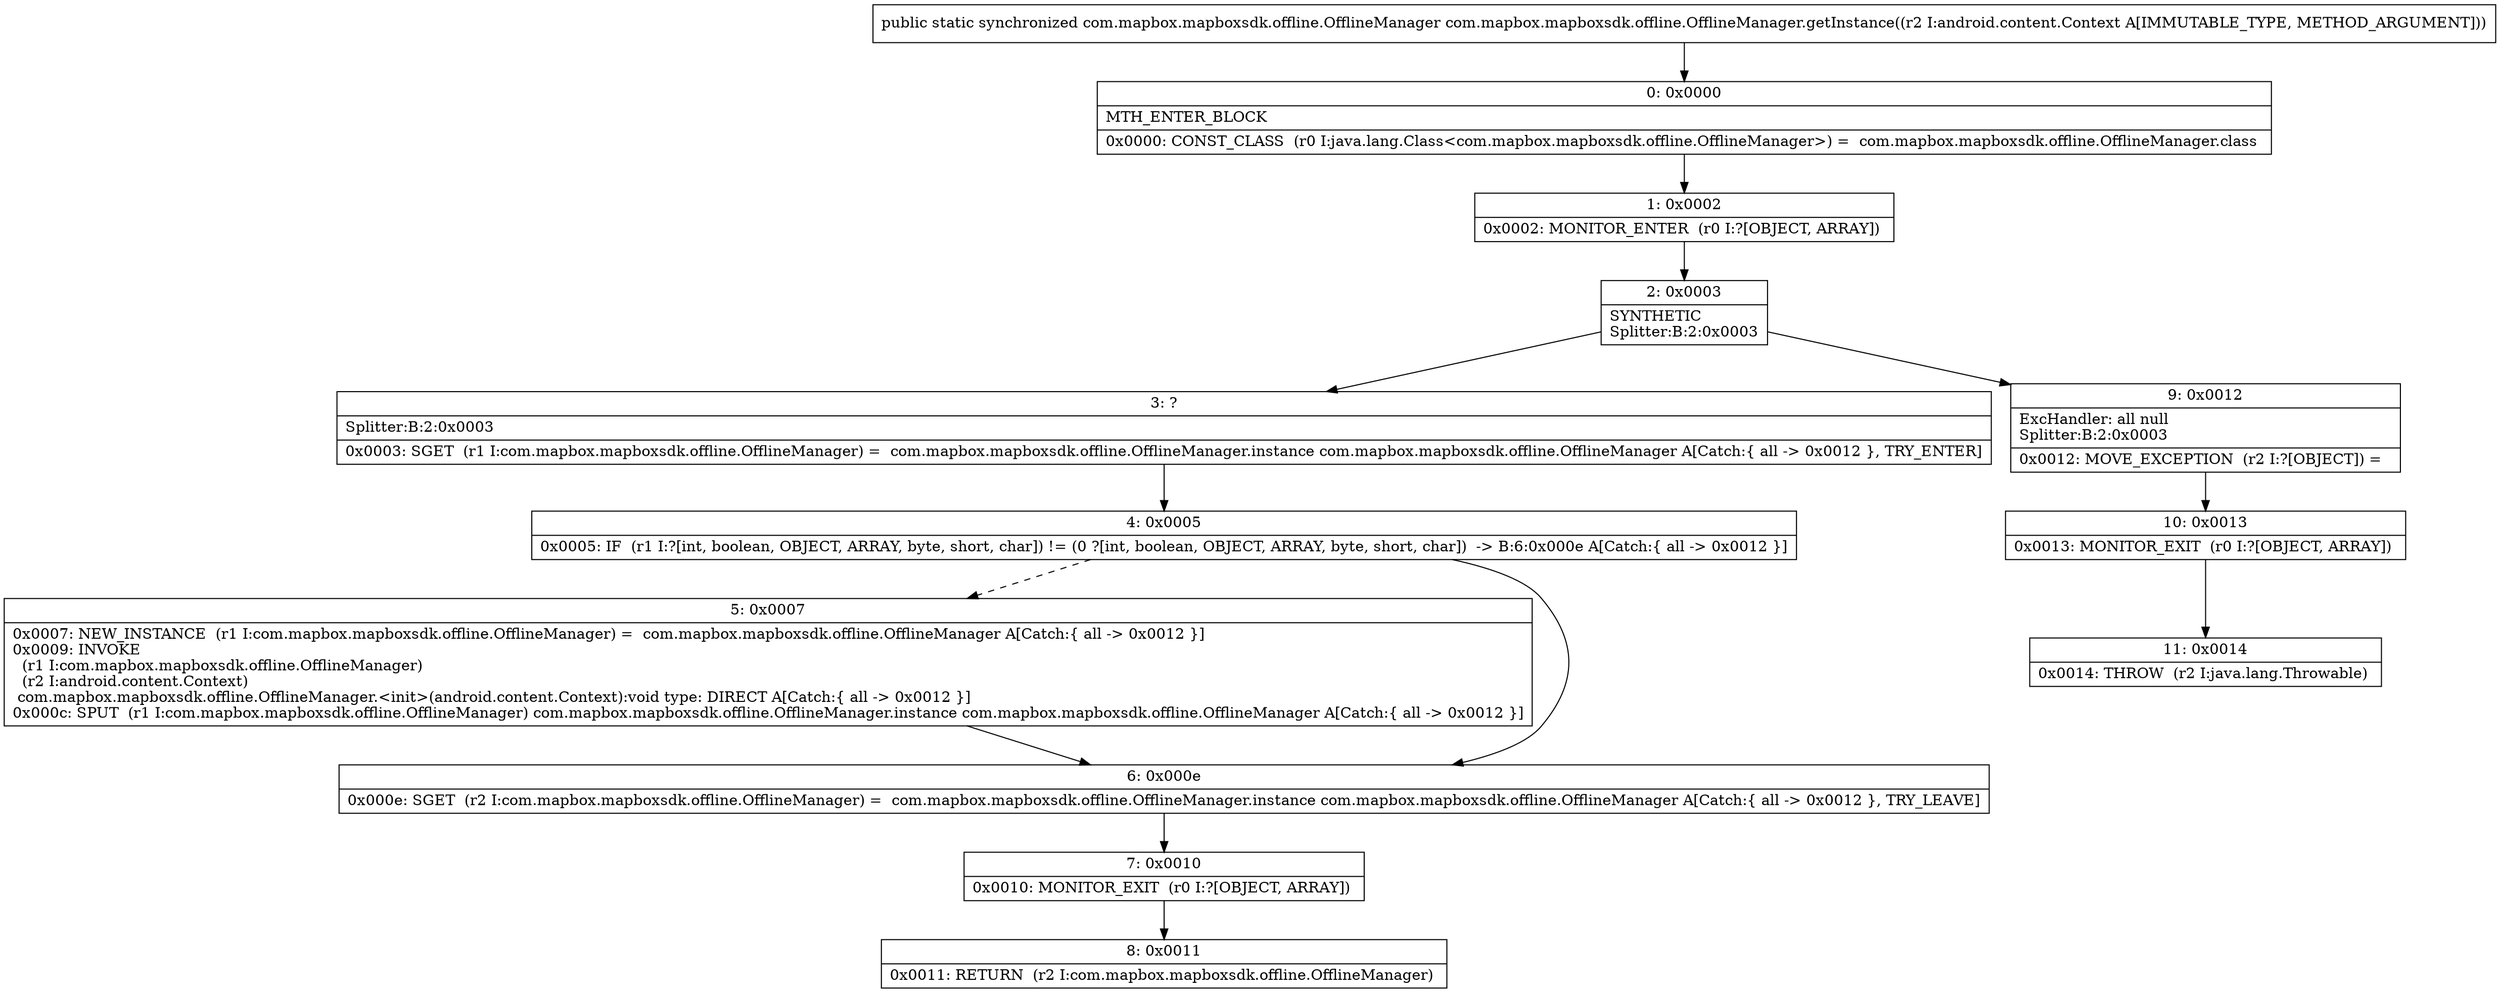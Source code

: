digraph "CFG forcom.mapbox.mapboxsdk.offline.OfflineManager.getInstance(Landroid\/content\/Context;)Lcom\/mapbox\/mapboxsdk\/offline\/OfflineManager;" {
Node_0 [shape=record,label="{0\:\ 0x0000|MTH_ENTER_BLOCK\l|0x0000: CONST_CLASS  (r0 I:java.lang.Class\<com.mapbox.mapboxsdk.offline.OfflineManager\>) =  com.mapbox.mapboxsdk.offline.OfflineManager.class \l}"];
Node_1 [shape=record,label="{1\:\ 0x0002|0x0002: MONITOR_ENTER  (r0 I:?[OBJECT, ARRAY]) \l}"];
Node_2 [shape=record,label="{2\:\ 0x0003|SYNTHETIC\lSplitter:B:2:0x0003\l}"];
Node_3 [shape=record,label="{3\:\ ?|Splitter:B:2:0x0003\l|0x0003: SGET  (r1 I:com.mapbox.mapboxsdk.offline.OfflineManager) =  com.mapbox.mapboxsdk.offline.OfflineManager.instance com.mapbox.mapboxsdk.offline.OfflineManager A[Catch:\{ all \-\> 0x0012 \}, TRY_ENTER]\l}"];
Node_4 [shape=record,label="{4\:\ 0x0005|0x0005: IF  (r1 I:?[int, boolean, OBJECT, ARRAY, byte, short, char]) != (0 ?[int, boolean, OBJECT, ARRAY, byte, short, char])  \-\> B:6:0x000e A[Catch:\{ all \-\> 0x0012 \}]\l}"];
Node_5 [shape=record,label="{5\:\ 0x0007|0x0007: NEW_INSTANCE  (r1 I:com.mapbox.mapboxsdk.offline.OfflineManager) =  com.mapbox.mapboxsdk.offline.OfflineManager A[Catch:\{ all \-\> 0x0012 \}]\l0x0009: INVOKE  \l  (r1 I:com.mapbox.mapboxsdk.offline.OfflineManager)\l  (r2 I:android.content.Context)\l com.mapbox.mapboxsdk.offline.OfflineManager.\<init\>(android.content.Context):void type: DIRECT A[Catch:\{ all \-\> 0x0012 \}]\l0x000c: SPUT  (r1 I:com.mapbox.mapboxsdk.offline.OfflineManager) com.mapbox.mapboxsdk.offline.OfflineManager.instance com.mapbox.mapboxsdk.offline.OfflineManager A[Catch:\{ all \-\> 0x0012 \}]\l}"];
Node_6 [shape=record,label="{6\:\ 0x000e|0x000e: SGET  (r2 I:com.mapbox.mapboxsdk.offline.OfflineManager) =  com.mapbox.mapboxsdk.offline.OfflineManager.instance com.mapbox.mapboxsdk.offline.OfflineManager A[Catch:\{ all \-\> 0x0012 \}, TRY_LEAVE]\l}"];
Node_7 [shape=record,label="{7\:\ 0x0010|0x0010: MONITOR_EXIT  (r0 I:?[OBJECT, ARRAY]) \l}"];
Node_8 [shape=record,label="{8\:\ 0x0011|0x0011: RETURN  (r2 I:com.mapbox.mapboxsdk.offline.OfflineManager) \l}"];
Node_9 [shape=record,label="{9\:\ 0x0012|ExcHandler: all null\lSplitter:B:2:0x0003\l|0x0012: MOVE_EXCEPTION  (r2 I:?[OBJECT]) =  \l}"];
Node_10 [shape=record,label="{10\:\ 0x0013|0x0013: MONITOR_EXIT  (r0 I:?[OBJECT, ARRAY]) \l}"];
Node_11 [shape=record,label="{11\:\ 0x0014|0x0014: THROW  (r2 I:java.lang.Throwable) \l}"];
MethodNode[shape=record,label="{public static synchronized com.mapbox.mapboxsdk.offline.OfflineManager com.mapbox.mapboxsdk.offline.OfflineManager.getInstance((r2 I:android.content.Context A[IMMUTABLE_TYPE, METHOD_ARGUMENT])) }"];
MethodNode -> Node_0;
Node_0 -> Node_1;
Node_1 -> Node_2;
Node_2 -> Node_3;
Node_2 -> Node_9;
Node_3 -> Node_4;
Node_4 -> Node_5[style=dashed];
Node_4 -> Node_6;
Node_5 -> Node_6;
Node_6 -> Node_7;
Node_7 -> Node_8;
Node_9 -> Node_10;
Node_10 -> Node_11;
}

